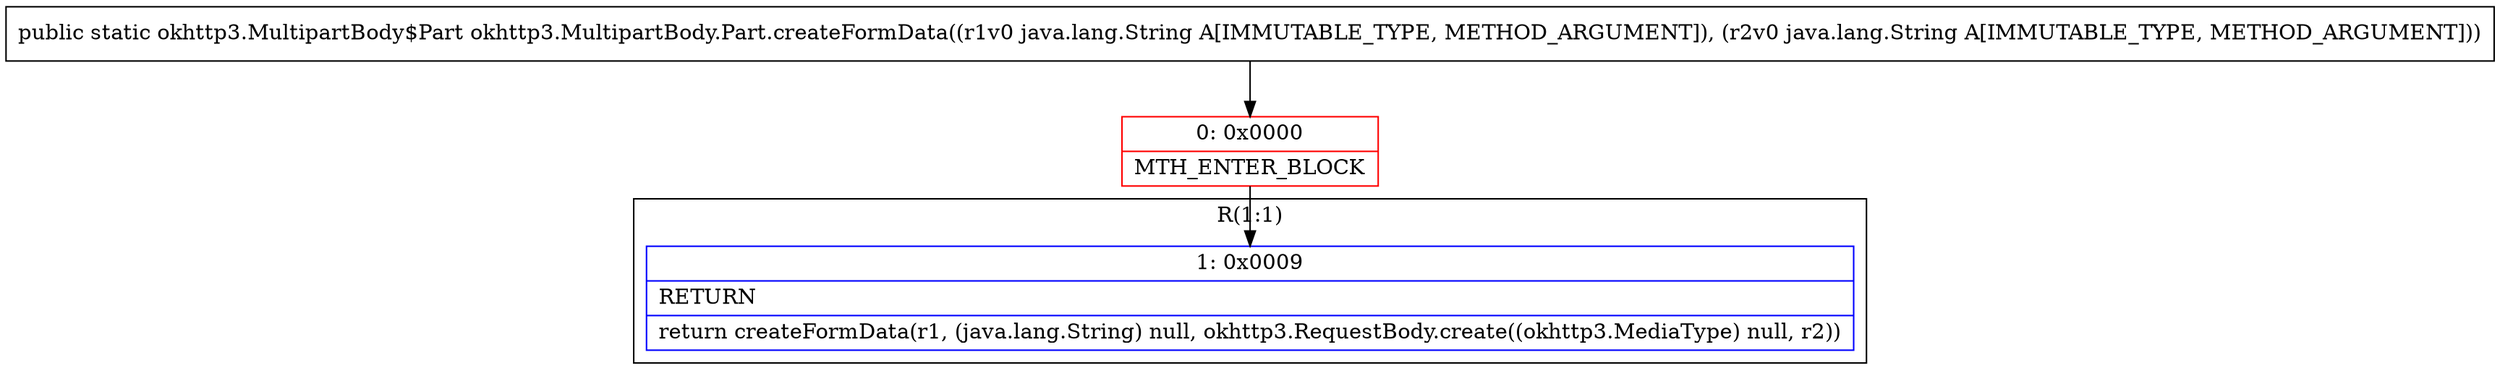digraph "CFG forokhttp3.MultipartBody.Part.createFormData(Ljava\/lang\/String;Ljava\/lang\/String;)Lokhttp3\/MultipartBody$Part;" {
subgraph cluster_Region_991741903 {
label = "R(1:1)";
node [shape=record,color=blue];
Node_1 [shape=record,label="{1\:\ 0x0009|RETURN\l|return createFormData(r1, (java.lang.String) null, okhttp3.RequestBody.create((okhttp3.MediaType) null, r2))\l}"];
}
Node_0 [shape=record,color=red,label="{0\:\ 0x0000|MTH_ENTER_BLOCK\l}"];
MethodNode[shape=record,label="{public static okhttp3.MultipartBody$Part okhttp3.MultipartBody.Part.createFormData((r1v0 java.lang.String A[IMMUTABLE_TYPE, METHOD_ARGUMENT]), (r2v0 java.lang.String A[IMMUTABLE_TYPE, METHOD_ARGUMENT])) }"];
MethodNode -> Node_0;
Node_0 -> Node_1;
}


